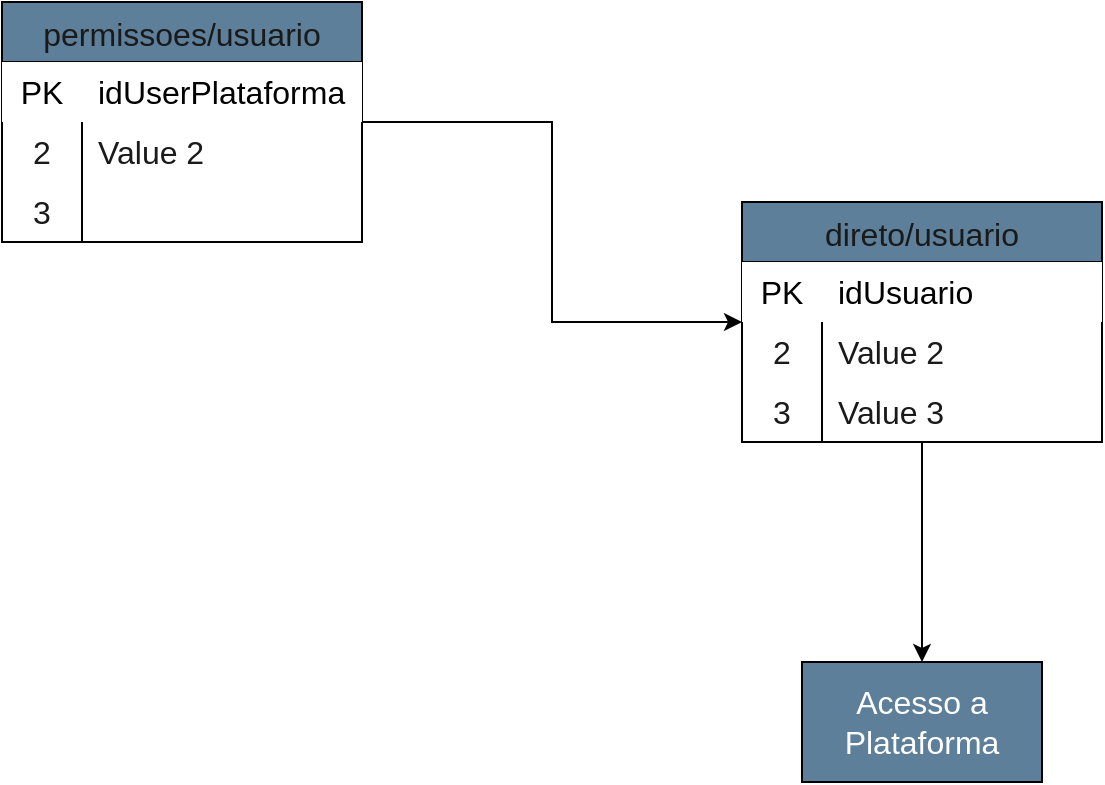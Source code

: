 <mxfile version="21.3.2" type="github">
  <diagram id="C5RBs43oDa-KdzZeNtuy" name="Page-1">
    <mxGraphModel dx="832" dy="480" grid="1" gridSize="10" guides="1" tooltips="1" connect="1" arrows="1" fold="1" page="1" pageScale="1" pageWidth="827" pageHeight="1169" math="0" shadow="0">
      <root>
        <mxCell id="WIyWlLk6GJQsqaUBKTNV-0" />
        <mxCell id="WIyWlLk6GJQsqaUBKTNV-1" parent="WIyWlLk6GJQsqaUBKTNV-0" />
        <mxCell id="ZgTlDBUAEStxu59lTyCt-30" value="" style="edgeStyle=orthogonalEdgeStyle;rounded=0;orthogonalLoop=1;jettySize=auto;html=1;" edge="1" parent="WIyWlLk6GJQsqaUBKTNV-1" source="ZgTlDBUAEStxu59lTyCt-0" target="ZgTlDBUAEStxu59lTyCt-20">
          <mxGeometry relative="1" as="geometry" />
        </mxCell>
        <mxCell id="ZgTlDBUAEStxu59lTyCt-0" value="permissoes/usuario" style="shape=table;startSize=30;container=1;collapsible=0;childLayout=tableLayout;fixedRows=1;rowLines=0;fontStyle=0;strokeColor=default;fontSize=16;fontColor=#1A1A1A;fillColor=#5D7F99;" vertex="1" parent="WIyWlLk6GJQsqaUBKTNV-1">
          <mxGeometry x="100" y="230" width="180" height="120" as="geometry" />
        </mxCell>
        <mxCell id="ZgTlDBUAEStxu59lTyCt-1" value="" style="shape=tableRow;horizontal=0;startSize=0;swimlaneHead=0;swimlaneBody=0;top=0;left=0;bottom=0;right=0;collapsible=0;dropTarget=0;fillColor=none;points=[[0,0.5],[1,0.5]];portConstraint=eastwest;strokeColor=inherit;fontSize=16;fontColor=#1A1A1A;" vertex="1" parent="ZgTlDBUAEStxu59lTyCt-0">
          <mxGeometry y="30" width="180" height="30" as="geometry" />
        </mxCell>
        <mxCell id="ZgTlDBUAEStxu59lTyCt-2" value="PK" style="shape=partialRectangle;html=1;whiteSpace=wrap;connectable=0;top=0;left=0;bottom=0;right=0;overflow=hidden;pointerEvents=1;fontSize=16;" vertex="1" parent="ZgTlDBUAEStxu59lTyCt-1">
          <mxGeometry width="40" height="30" as="geometry">
            <mxRectangle width="40" height="30" as="alternateBounds" />
          </mxGeometry>
        </mxCell>
        <mxCell id="ZgTlDBUAEStxu59lTyCt-3" value="idUserPlataforma" style="shape=partialRectangle;html=1;whiteSpace=wrap;connectable=0;top=0;left=0;bottom=0;right=0;align=left;spacingLeft=6;overflow=hidden;fontSize=16;" vertex="1" parent="ZgTlDBUAEStxu59lTyCt-1">
          <mxGeometry x="40" width="140" height="30" as="geometry">
            <mxRectangle width="140" height="30" as="alternateBounds" />
          </mxGeometry>
        </mxCell>
        <mxCell id="ZgTlDBUAEStxu59lTyCt-4" value="" style="shape=tableRow;horizontal=0;startSize=0;swimlaneHead=0;swimlaneBody=0;top=0;left=0;bottom=0;right=0;collapsible=0;dropTarget=0;fillColor=none;points=[[0,0.5],[1,0.5]];portConstraint=eastwest;strokeColor=inherit;fontSize=16;fontColor=#1A1A1A;" vertex="1" parent="ZgTlDBUAEStxu59lTyCt-0">
          <mxGeometry y="60" width="180" height="30" as="geometry" />
        </mxCell>
        <mxCell id="ZgTlDBUAEStxu59lTyCt-5" value="2" style="shape=partialRectangle;html=1;whiteSpace=wrap;connectable=0;fillColor=none;top=0;left=0;bottom=0;right=0;overflow=hidden;strokeColor=inherit;fontSize=16;fontColor=#1A1A1A;" vertex="1" parent="ZgTlDBUAEStxu59lTyCt-4">
          <mxGeometry width="40" height="30" as="geometry">
            <mxRectangle width="40" height="30" as="alternateBounds" />
          </mxGeometry>
        </mxCell>
        <mxCell id="ZgTlDBUAEStxu59lTyCt-6" value="Value 2" style="shape=partialRectangle;html=1;whiteSpace=wrap;connectable=0;fillColor=none;top=0;left=0;bottom=0;right=0;align=left;spacingLeft=6;overflow=hidden;strokeColor=inherit;fontSize=16;fontColor=#1A1A1A;" vertex="1" parent="ZgTlDBUAEStxu59lTyCt-4">
          <mxGeometry x="40" width="140" height="30" as="geometry">
            <mxRectangle width="140" height="30" as="alternateBounds" />
          </mxGeometry>
        </mxCell>
        <mxCell id="ZgTlDBUAEStxu59lTyCt-7" value="" style="shape=tableRow;horizontal=0;startSize=0;swimlaneHead=0;swimlaneBody=0;top=0;left=0;bottom=0;right=0;collapsible=0;dropTarget=0;fillColor=none;points=[[0,0.5],[1,0.5]];portConstraint=eastwest;strokeColor=inherit;fontSize=16;fontColor=#1A1A1A;" vertex="1" parent="ZgTlDBUAEStxu59lTyCt-0">
          <mxGeometry y="90" width="180" height="30" as="geometry" />
        </mxCell>
        <mxCell id="ZgTlDBUAEStxu59lTyCt-8" value="3" style="shape=partialRectangle;html=1;whiteSpace=wrap;connectable=0;fillColor=none;top=0;left=0;bottom=0;right=0;overflow=hidden;strokeColor=inherit;fontSize=16;fontColor=#1A1A1A;" vertex="1" parent="ZgTlDBUAEStxu59lTyCt-7">
          <mxGeometry width="40" height="30" as="geometry">
            <mxRectangle width="40" height="30" as="alternateBounds" />
          </mxGeometry>
        </mxCell>
        <mxCell id="ZgTlDBUAEStxu59lTyCt-9" value="&lt;font color=&quot;#ffffff&quot;&gt;tipoPlataforma&lt;/font&gt;" style="shape=partialRectangle;html=1;whiteSpace=wrap;connectable=0;fillColor=none;top=0;left=0;bottom=0;right=0;align=left;spacingLeft=6;overflow=hidden;strokeColor=inherit;fontSize=16;fontColor=#1A1A1A;" vertex="1" parent="ZgTlDBUAEStxu59lTyCt-7">
          <mxGeometry x="40" width="140" height="30" as="geometry">
            <mxRectangle width="140" height="30" as="alternateBounds" />
          </mxGeometry>
        </mxCell>
        <mxCell id="ZgTlDBUAEStxu59lTyCt-34" value="" style="edgeStyle=orthogonalEdgeStyle;rounded=0;orthogonalLoop=1;jettySize=auto;html=1;" edge="1" parent="WIyWlLk6GJQsqaUBKTNV-1" source="ZgTlDBUAEStxu59lTyCt-20" target="ZgTlDBUAEStxu59lTyCt-33">
          <mxGeometry relative="1" as="geometry" />
        </mxCell>
        <mxCell id="ZgTlDBUAEStxu59lTyCt-20" value="direto/usuario" style="shape=table;startSize=30;container=1;collapsible=0;childLayout=tableLayout;fixedRows=1;rowLines=0;fontStyle=0;strokeColor=default;fontSize=16;fontColor=#1A1A1A;fillColor=#5D7F99;" vertex="1" parent="WIyWlLk6GJQsqaUBKTNV-1">
          <mxGeometry x="470" y="330" width="180" height="120" as="geometry" />
        </mxCell>
        <mxCell id="ZgTlDBUAEStxu59lTyCt-21" value="" style="shape=tableRow;horizontal=0;startSize=0;swimlaneHead=0;swimlaneBody=0;top=0;left=0;bottom=0;right=0;collapsible=0;dropTarget=0;fillColor=none;points=[[0,0.5],[1,0.5]];portConstraint=eastwest;strokeColor=inherit;fontSize=16;fontColor=#1A1A1A;" vertex="1" parent="ZgTlDBUAEStxu59lTyCt-20">
          <mxGeometry y="30" width="180" height="30" as="geometry" />
        </mxCell>
        <mxCell id="ZgTlDBUAEStxu59lTyCt-22" value="PK" style="shape=partialRectangle;html=1;whiteSpace=wrap;connectable=0;top=0;left=0;bottom=0;right=0;overflow=hidden;pointerEvents=1;fontSize=16;" vertex="1" parent="ZgTlDBUAEStxu59lTyCt-21">
          <mxGeometry width="40" height="30" as="geometry">
            <mxRectangle width="40" height="30" as="alternateBounds" />
          </mxGeometry>
        </mxCell>
        <mxCell id="ZgTlDBUAEStxu59lTyCt-23" value="idUsuario" style="shape=partialRectangle;html=1;whiteSpace=wrap;connectable=0;top=0;left=0;bottom=0;right=0;align=left;spacingLeft=6;overflow=hidden;fontSize=16;" vertex="1" parent="ZgTlDBUAEStxu59lTyCt-21">
          <mxGeometry x="40" width="140" height="30" as="geometry">
            <mxRectangle width="140" height="30" as="alternateBounds" />
          </mxGeometry>
        </mxCell>
        <mxCell id="ZgTlDBUAEStxu59lTyCt-24" value="" style="shape=tableRow;horizontal=0;startSize=0;swimlaneHead=0;swimlaneBody=0;top=0;left=0;bottom=0;right=0;collapsible=0;dropTarget=0;fillColor=none;points=[[0,0.5],[1,0.5]];portConstraint=eastwest;strokeColor=inherit;fontSize=16;fontColor=#1A1A1A;" vertex="1" parent="ZgTlDBUAEStxu59lTyCt-20">
          <mxGeometry y="60" width="180" height="30" as="geometry" />
        </mxCell>
        <mxCell id="ZgTlDBUAEStxu59lTyCt-25" value="2" style="shape=partialRectangle;html=1;whiteSpace=wrap;connectable=0;fillColor=none;top=0;left=0;bottom=0;right=0;overflow=hidden;strokeColor=inherit;fontSize=16;fontColor=#1A1A1A;" vertex="1" parent="ZgTlDBUAEStxu59lTyCt-24">
          <mxGeometry width="40" height="30" as="geometry">
            <mxRectangle width="40" height="30" as="alternateBounds" />
          </mxGeometry>
        </mxCell>
        <mxCell id="ZgTlDBUAEStxu59lTyCt-26" value="Value 2" style="shape=partialRectangle;html=1;whiteSpace=wrap;connectable=0;fillColor=none;top=0;left=0;bottom=0;right=0;align=left;spacingLeft=6;overflow=hidden;strokeColor=inherit;fontSize=16;fontColor=#1A1A1A;" vertex="1" parent="ZgTlDBUAEStxu59lTyCt-24">
          <mxGeometry x="40" width="140" height="30" as="geometry">
            <mxRectangle width="140" height="30" as="alternateBounds" />
          </mxGeometry>
        </mxCell>
        <mxCell id="ZgTlDBUAEStxu59lTyCt-27" value="" style="shape=tableRow;horizontal=0;startSize=0;swimlaneHead=0;swimlaneBody=0;top=0;left=0;bottom=0;right=0;collapsible=0;dropTarget=0;fillColor=none;points=[[0,0.5],[1,0.5]];portConstraint=eastwest;strokeColor=inherit;fontSize=16;fontColor=#1A1A1A;" vertex="1" parent="ZgTlDBUAEStxu59lTyCt-20">
          <mxGeometry y="90" width="180" height="30" as="geometry" />
        </mxCell>
        <mxCell id="ZgTlDBUAEStxu59lTyCt-28" value="3" style="shape=partialRectangle;html=1;whiteSpace=wrap;connectable=0;fillColor=none;top=0;left=0;bottom=0;right=0;overflow=hidden;strokeColor=inherit;fontSize=16;fontColor=#1A1A1A;" vertex="1" parent="ZgTlDBUAEStxu59lTyCt-27">
          <mxGeometry width="40" height="30" as="geometry">
            <mxRectangle width="40" height="30" as="alternateBounds" />
          </mxGeometry>
        </mxCell>
        <mxCell id="ZgTlDBUAEStxu59lTyCt-29" value="Value 3" style="shape=partialRectangle;html=1;whiteSpace=wrap;connectable=0;fillColor=none;top=0;left=0;bottom=0;right=0;align=left;spacingLeft=6;overflow=hidden;strokeColor=inherit;fontSize=16;fontColor=#1A1A1A;" vertex="1" parent="ZgTlDBUAEStxu59lTyCt-27">
          <mxGeometry x="40" width="140" height="30" as="geometry">
            <mxRectangle width="140" height="30" as="alternateBounds" />
          </mxGeometry>
        </mxCell>
        <mxCell id="ZgTlDBUAEStxu59lTyCt-33" value="&lt;font color=&quot;#ffffff&quot;&gt;Acesso a Plataforma&lt;/font&gt;" style="whiteSpace=wrap;html=1;fontSize=16;fillColor=#5D7F99;fontColor=#1A1A1A;startSize=30;fontStyle=0;" vertex="1" parent="WIyWlLk6GJQsqaUBKTNV-1">
          <mxGeometry x="500" y="560" width="120" height="60" as="geometry" />
        </mxCell>
      </root>
    </mxGraphModel>
  </diagram>
</mxfile>
